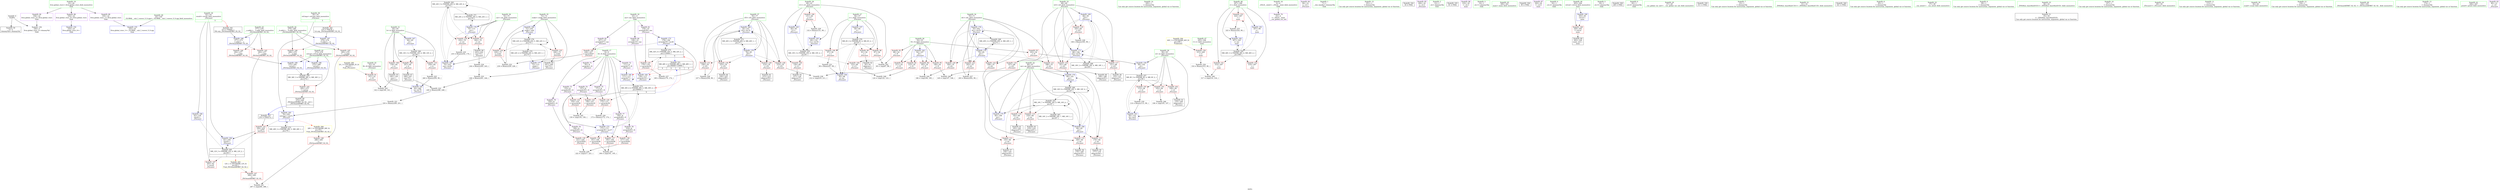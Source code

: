 digraph "SVFG" {
	label="SVFG";

	Node0x55d13a38b0e0 [shape=record,color=grey,label="{NodeID: 0\nNullPtr}"];
	Node0x55d13a38b0e0 -> Node0x55d13a3afce0[style=solid];
	Node0x55d13a38b0e0 -> Node0x55d13a3b6470[style=solid];
	Node0x55d13a3b7820 [shape=record,color=blue,label="{NodeID: 180\n72\<--230\nstake\<--add\n_Z5scasev\n}"];
	Node0x55d13a3b7820 -> Node0x55d13a3cf350[style=dashed];
	Node0x55d13a3aebc0 [shape=record,color=red,label="{NodeID: 97\n211\<--54\n\<--N\n_Z5scasev\n}"];
	Node0x55d13a3aebc0 -> Node0x55d13a3bc5e0[style=solid];
	Node0x55d13a3accc0 [shape=record,color=green,label="{NodeID: 14\n245\<--1\n\<--dummyObj\nCan only get source location for instruction, argument, global var or function.}"];
	Node0x55d13a3af720 [shape=record,color=red,label="{NodeID: 111\n155\<--66\n\<--mi\n_Z5scasev\n}"];
	Node0x55d13a3af720 -> Node0x55d13a3b02f0[style=solid];
	Node0x55d13a3ad9f0 [shape=record,color=green,label="{NodeID: 28\n58\<--59\ni2\<--i2_field_insensitive\n_Z5scasev\n}"];
	Node0x55d13a3ad9f0 -> Node0x55d13a3aef00[style=solid];
	Node0x55d13a3ad9f0 -> Node0x55d13a3aefd0[style=solid];
	Node0x55d13a3ad9f0 -> Node0x55d13a3af0a0[style=solid];
	Node0x55d13a3ad9f0 -> Node0x55d13a3b6710[style=solid];
	Node0x55d13a3ad9f0 -> Node0x55d13a3b68b0[style=solid];
	Node0x55d13a3b4ae0 [shape=record,color=red,label="{NodeID: 125\n240\<--72\n\<--stake\n_Z5scasev\n}"];
	Node0x55d13a3b4ae0 -> Node0x55d13a3b0970[style=solid];
	Node0x55d13a3ae5e0 [shape=record,color=green,label="{NodeID: 42\n275\<--276\nretval\<--retval_field_insensitive\n_ZSt3maxIdERKT_S2_S2_\n}"];
	Node0x55d13a3ae5e0 -> Node0x55d13a3b58b0[style=solid];
	Node0x55d13a3ae5e0 -> Node0x55d13a3b7ea0[style=solid];
	Node0x55d13a3ae5e0 -> Node0x55d13a3b7f70[style=solid];
	Node0x55d13a3bade0 [shape=record,color=grey,label="{NodeID: 222\n249 = Binary(246, 248, )\n}"];
	Node0x55d13a3bade0 -> Node0x55d13a3bac60[style=solid];
	Node0x55d13a3b5640 [shape=record,color=red,label="{NodeID: 139\n221\<--220\n\<--arrayidx62\n_Z5scasev\n}"];
	Node0x55d13a3b5640 -> Node0x55d13a3bc760[style=solid];
	Node0x55d13a3b0220 [shape=record,color=black,label="{NodeID: 56\n152\<--151\nidxprom27\<--\n_Z5scasev\n}"];
	Node0x55d13a3bc2e0 [shape=record,color=grey,label="{NodeID: 236\n237 = Binary(236, 99, )\n}"];
	Node0x55d13a3bc2e0 -> Node0x55d13a3b79c0[style=solid];
	Node0x55d13a3b61a0 [shape=record,color=red,label="{NodeID: 153\n324\<--307\n\<--i\nmain\n}"];
	Node0x55d13a3b61a0 -> Node0x55d13a3bbe60[style=solid];
	Node0x55d13a3b0d80 [shape=record,color=purple,label="{NodeID: 70\n33\<--4\n\<--_ZStL8__ioinit\n__cxx_global_var_init\n}"];
	Node0x55d13a3c6d20 [shape=record,color=black,label="{NodeID: 250\nMR_46V_3 = PHI(MR_46V_4, MR_46V_2, )\npts\{308 \}\n}"];
	Node0x55d13a3c6d20 -> Node0x55d13a3b6000[style=dashed];
	Node0x55d13a3c6d20 -> Node0x55d13a3b60d0[style=dashed];
	Node0x55d13a3c6d20 -> Node0x55d13a3b61a0[style=dashed];
	Node0x55d13a3c6d20 -> Node0x55d13a3b2330[style=dashed];
	Node0x55d13a3b6d90 [shape=record,color=blue,label="{NodeID: 167\n64\<--85\nb\<--\n_Z5scasev\n}"];
	Node0x55d13a3b6d90 -> Node0x55d13a3cc150[style=dashed];
	Node0x55d13a3b18e0 [shape=record,color=purple,label="{NodeID: 84\n94\<--14\n\<--.str.1\n_Z5scasev\n}"];
	Node0x55d13a38ec80 [shape=record,color=green,label="{NodeID: 1\n7\<--1\n__dso_handle\<--dummyObj\nGlob }"];
	Node0x55d13a3b78f0 [shape=record,color=blue,label="{NodeID: 181\n74\<--233\ncnt\<--inc68\n_Z5scasev\n}"];
	Node0x55d13a3b78f0 -> Node0x55d13a3cb160[style=dashed];
	Node0x55d13a3aec90 [shape=record,color=red,label="{NodeID: 98\n87\<--56\n\<--i\n_Z5scasev\n}"];
	Node0x55d13a3aec90 -> Node0x55d13a3bcbe0[style=solid];
	Node0x55d13a3acd80 [shape=record,color=green,label="{NodeID: 15\n251\<--1\n\<--dummyObj\nCan only get source location for instruction, argument, global var or function.}"];
	Node0x55d13a3af7f0 [shape=record,color=red,label="{NodeID: 112\n169\<--66\n\<--mi\n_Z5scasev\n}"];
	Node0x55d13a3af7f0 -> Node0x55d13a3b03c0[style=solid];
	Node0x55d13a3adac0 [shape=record,color=green,label="{NodeID: 29\n60\<--61\ni11\<--i11_field_insensitive\n_Z5scasev\n}"];
	Node0x55d13a3adac0 -> Node0x55d13a3af170[style=solid];
	Node0x55d13a3adac0 -> Node0x55d13a3af240[style=solid];
	Node0x55d13a3adac0 -> Node0x55d13a3af310[style=solid];
	Node0x55d13a3adac0 -> Node0x55d13a3b6a50[style=solid];
	Node0x55d13a3adac0 -> Node0x55d13a3b6bf0[style=solid];
	Node0x55d13a3b4bb0 [shape=record,color=red,label="{NodeID: 126\n232\<--74\n\<--cnt\n_Z5scasev\n}"];
	Node0x55d13a3b4bb0 -> Node0x55d13a3bc160[style=solid];
	Node0x55d13a3ae6b0 [shape=record,color=green,label="{NodeID: 43\n277\<--278\n__a.addr\<--__a.addr_field_insensitive\n_ZSt3maxIdERKT_S2_S2_\n}"];
	Node0x55d13a3ae6b0 -> Node0x55d13a3b5980[style=solid];
	Node0x55d13a3ae6b0 -> Node0x55d13a3b5a50[style=solid];
	Node0x55d13a3ae6b0 -> Node0x55d13a3b7d00[style=solid];
	Node0x55d13a3baf60 [shape=record,color=grey,label="{NodeID: 223\n246 = Binary(241, 244, )\n}"];
	Node0x55d13a3baf60 -> Node0x55d13a3bade0[style=solid];
	Node0x55d13a3b5710 [shape=record,color=red,label="{NodeID: 140\n228\<--227\n\<--arrayidx67\n_Z5scasev\n}"];
	Node0x55d13a3b5710 -> Node0x55d13a3bbce0[style=solid];
	Node0x55d13a3b02f0 [shape=record,color=black,label="{NodeID: 57\n156\<--155\nidxprom29\<--\n_Z5scasev\n}"];
	Node0x55d13a3bc460 [shape=record,color=grey,label="{NodeID: 237\n180 = Binary(179, 174, )\n}"];
	Node0x55d13a3bc460 -> Node0x55d13a3b7270[style=solid];
	Node0x55d13a3b6270 [shape=record,color=blue,label="{NodeID: 154\n334\<--23\nllvm.global_ctors_0\<--\nGlob }"];
	Node0x55d13a3b0e50 [shape=record,color=purple,label="{NodeID: 71\n93\<--8\narrayidx\<--X\n_Z5scasev\n}"];
	Node0x55d13a0e8b90 [shape=record,color=black,label="{NodeID: 334\n34 = PHI()\n}"];
	Node0x55d13a3c7220 [shape=record,color=black,label="{NodeID: 251\nMR_48V_2 = PHI(MR_48V_3, MR_48V_1, )\npts\{90000 110000 \}\n|{<s0>9|<s1>9|<s2>9|<s3>9}}"];
	Node0x55d13a3c7220:s0 -> Node0x55d13a3b67e0[style=dashed,color=red];
	Node0x55d13a3c7220:s1 -> Node0x55d13a3b6b20[style=dashed,color=red];
	Node0x55d13a3c7220:s2 -> Node0x55d13a3ce950[style=dashed,color=red];
	Node0x55d13a3c7220:s3 -> Node0x55d13a3cee50[style=dashed,color=red];
	Node0x55d13a3b6e60 [shape=record,color=blue,label="{NodeID: 168\n66\<--85\nmi\<--\n_Z5scasev\n}"];
	Node0x55d13a3b6e60 -> Node0x55d13a3af720[style=dashed];
	Node0x55d13a3b6e60 -> Node0x55d13a3af7f0[style=dashed];
	Node0x55d13a3b6e60 -> Node0x55d13a3af8c0[style=dashed];
	Node0x55d13a3b6e60 -> Node0x55d13a3b7000[style=dashed];
	Node0x55d13a3b6e60 -> Node0x55d13a3c7c50[style=dashed];
	Node0x55d13a3b6e60 -> Node0x55d13a3c9f50[style=dashed];
	Node0x55d13a3b19b0 [shape=record,color=purple,label="{NodeID: 85\n264\<--16\n\<--.str.2\n_Z5scasev\n}"];
	Node0x55d13a38ed10 [shape=record,color=green,label="{NodeID: 2\n12\<--1\n.str\<--dummyObj\nGlob }"];
	Node0x55d13a3cbc50 [shape=record,color=black,label="{NodeID: 265\nMR_12V_3 = PHI(MR_12V_4, MR_12V_2, )\npts\{63 \}\n|{|<s3>5}}"];
	Node0x55d13a3cbc50 -> Node0x55d13a3af3e0[style=dashed];
	Node0x55d13a3cbc50 -> Node0x55d13a3b57e0[style=dashed];
	Node0x55d13a3cbc50 -> Node0x55d13a3b7b60[style=dashed];
	Node0x55d13a3cbc50:s3 -> Node0x55d13a3d1430[style=dashed,color=red];
	Node0x55d13a3b79c0 [shape=record,color=blue,label="{NodeID: 182\n76\<--237\ni55\<--inc70\n_Z5scasev\n}"];
	Node0x55d13a3b79c0 -> Node0x55d13a3b4d50[style=dashed];
	Node0x55d13a3b79c0 -> Node0x55d13a3b4e20[style=dashed];
	Node0x55d13a3b79c0 -> Node0x55d13a3b4ef0[style=dashed];
	Node0x55d13a3b79c0 -> Node0x55d13a3b4fc0[style=dashed];
	Node0x55d13a3b79c0 -> Node0x55d13a3b79c0[style=dashed];
	Node0x55d13a3b79c0 -> Node0x55d13a3cdf50[style=dashed];
	Node0x55d13a3aed60 [shape=record,color=red,label="{NodeID: 99\n91\<--56\n\<--i\n_Z5scasev\n}"];
	Node0x55d13a3aed60 -> Node0x55d13a3afee0[style=solid];
	Node0x55d13a3ace80 [shape=record,color=green,label="{NodeID: 16\n4\<--6\n_ZStL8__ioinit\<--_ZStL8__ioinit_field_insensitive\nGlob }"];
	Node0x55d13a3ace80 -> Node0x55d13a3b0d80[style=solid];
	Node0x55d13a3d0250 [shape=record,color=black,label="{NodeID: 279\nMR_6V_3 = PHI(MR_6V_4, MR_6V_2, )\npts\{57 \}\n}"];
	Node0x55d13a3d0250 -> Node0x55d13a3aec90[style=dashed];
	Node0x55d13a3d0250 -> Node0x55d13a3aed60[style=dashed];
	Node0x55d13a3d0250 -> Node0x55d13a3aee30[style=dashed];
	Node0x55d13a3d0250 -> Node0x55d13a3b6640[style=dashed];
	Node0x55d13a3af8c0 [shape=record,color=red,label="{NodeID: 113\n176\<--66\n\<--mi\n_Z5scasev\n}"];
	Node0x55d13a3af8c0 -> Node0x55d13a3b0490[style=solid];
	Node0x55d13a3adb90 [shape=record,color=green,label="{NodeID: 30\n62\<--63\nresult\<--result_field_insensitive\n_Z5scasev\n|{|<s3>5}}"];
	Node0x55d13a3adb90 -> Node0x55d13a3af3e0[style=solid];
	Node0x55d13a3adb90 -> Node0x55d13a3b6cc0[style=solid];
	Node0x55d13a3adb90 -> Node0x55d13a3b7b60[style=solid];
	Node0x55d13a3adb90:s3 -> Node0x55d13a3e3cb0[style=solid,color=red];
	Node0x55d13a3b4c80 [shape=record,color=red,label="{NodeID: 127\n242\<--74\n\<--cnt\n_Z5scasev\n}"];
	Node0x55d13a3b4c80 -> Node0x55d13a3b0a40[style=solid];
	Node0x55d13a3ae780 [shape=record,color=green,label="{NodeID: 44\n279\<--280\n__b.addr\<--__b.addr_field_insensitive\n_ZSt3maxIdERKT_S2_S2_\n}"];
	Node0x55d13a3ae780 -> Node0x55d13a3b5b20[style=solid];
	Node0x55d13a3ae780 -> Node0x55d13a3b5bf0[style=solid];
	Node0x55d13a3ae780 -> Node0x55d13a3b7dd0[style=solid];
	Node0x55d13a3bb0e0 [shape=record,color=grey,label="{NodeID: 224\n244 = Binary(245, 243, )\n}"];
	Node0x55d13a3bb0e0 -> Node0x55d13a3baf60[style=solid];
	Node0x55d13a3b57e0 [shape=record,color=red,label="{NodeID: 141\n256\<--253\n\<--call76\n_Z5scasev\n}"];
	Node0x55d13a3b57e0 -> Node0x55d13a3b7b60[style=solid];
	Node0x55d13a3b03c0 [shape=record,color=black,label="{NodeID: 58\n170\<--169\nidxprom35\<--\n_Z5scasev\n}"];
	Node0x55d13a3bc5e0 [shape=record,color=grey,label="{NodeID: 238\n212 = cmp(210, 211, )\n}"];
	Node0x55d13a3b6370 [shape=record,color=blue,label="{NodeID: 155\n335\<--24\nllvm.global_ctors_1\<--_GLOBAL__sub_I_voover_0_0.cpp\nGlob }"];
	Node0x55d13a3b0f20 [shape=record,color=purple,label="{NodeID: 72\n111\<--8\narrayidx7\<--X\n_Z5scasev\n}"];
	Node0x55d13a3b0f20 -> Node0x55d13a3b67e0[style=solid];
	Node0x55d13a3e3650 [shape=record,color=black,label="{NodeID: 335\n81 = PHI()\n}"];
	Node0x55d13a3b6f30 [shape=record,color=blue,label="{NodeID: 169\n68\<--85\ni23\<--\n_Z5scasev\n}"];
	Node0x55d13a3b6f30 -> Node0x55d13a3b4390[style=dashed];
	Node0x55d13a3b6f30 -> Node0x55d13a3b4460[style=dashed];
	Node0x55d13a3b6f30 -> Node0x55d13a3b4530[style=dashed];
	Node0x55d13a3b6f30 -> Node0x55d13a3b4600[style=dashed];
	Node0x55d13a3b6f30 -> Node0x55d13a3b70d0[style=dashed];
	Node0x55d13a3b6f30 -> Node0x55d13a3ccb50[style=dashed];
	Node0x55d13a3b1a80 [shape=record,color=purple,label="{NodeID: 86\n310\<--18\n\<--.str.3\nmain\n}"];
	Node0x55d13a38eda0 [shape=record,color=green,label="{NodeID: 3\n14\<--1\n.str.1\<--dummyObj\nGlob }"];
	Node0x55d13a3cc150 [shape=record,color=black,label="{NodeID: 266\nMR_14V_3 = PHI(MR_14V_4, MR_14V_2, )\npts\{65 \}\n}"];
	Node0x55d13a3cc150 -> Node0x55d13a3af4b0[style=dashed];
	Node0x55d13a3cc150 -> Node0x55d13a3af580[style=dashed];
	Node0x55d13a3cc150 -> Node0x55d13a3af650[style=dashed];
	Node0x55d13a3cc150 -> Node0x55d13a3b7c30[style=dashed];
	Node0x55d13a3b7a90 [shape=record,color=blue,label="{NodeID: 183\n78\<--250\nref.tmp\<--sub75\n_Z5scasev\n|{|<s2>5}}"];
	Node0x55d13a3b7a90 -> Node0x55d13a3b57e0[style=dashed];
	Node0x55d13a3b7a90 -> Node0x55d13a3ce450[style=dashed];
	Node0x55d13a3b7a90:s2 -> Node0x55d13a3d1510[style=dashed,color=red];
	Node0x55d13a3aee30 [shape=record,color=red,label="{NodeID: 100\n97\<--56\n\<--i\n_Z5scasev\n}"];
	Node0x55d13a3aee30 -> Node0x55d13a3bbb60[style=solid];
	Node0x55d13a3acf80 [shape=record,color=green,label="{NodeID: 17\n8\<--9\nX\<--X_field_insensitive\nGlob }"];
	Node0x55d13a3acf80 -> Node0x55d13a3b0e50[style=solid];
	Node0x55d13a3acf80 -> Node0x55d13a3b0f20[style=solid];
	Node0x55d13a3acf80 -> Node0x55d13a3b0ff0[style=solid];
	Node0x55d13a3acf80 -> Node0x55d13a3b10c0[style=solid];
	Node0x55d13a3acf80 -> Node0x55d13a3b1190[style=solid];
	Node0x55d13a3acf80 -> Node0x55d13a3b1260[style=solid];
	Node0x55d13a3acf80 -> Node0x55d13a3b1330[style=solid];
	Node0x55d13a3acf80 -> Node0x55d13a3b1400[style=solid];
	Node0x55d13a3acf80 -> Node0x55d13a3b14d0[style=solid];
	Node0x55d13a3af990 [shape=record,color=red,label="{NodeID: 114\n192\<--66\n\<--mi\n_Z5scasev\n}"];
	Node0x55d13a3af990 -> Node0x55d13a3b0630[style=solid];
	Node0x55d13a3adc60 [shape=record,color=green,label="{NodeID: 31\n64\<--65\nb\<--b_field_insensitive\n_Z5scasev\n}"];
	Node0x55d13a3adc60 -> Node0x55d13a3af4b0[style=solid];
	Node0x55d13a3adc60 -> Node0x55d13a3af580[style=solid];
	Node0x55d13a3adc60 -> Node0x55d13a3af650[style=solid];
	Node0x55d13a3adc60 -> Node0x55d13a3b6d90[style=solid];
	Node0x55d13a3adc60 -> Node0x55d13a3b7c30[style=solid];
	Node0x55d13a3b4d50 [shape=record,color=red,label="{NodeID: 128\n210\<--76\n\<--i55\n_Z5scasev\n}"];
	Node0x55d13a3b4d50 -> Node0x55d13a3bc5e0[style=solid];
	Node0x55d13a3ae850 [shape=record,color=green,label="{NodeID: 45\n300\<--301\nmain\<--main_field_insensitive\n}"];
	Node0x55d13a3bb260 [shape=record,color=grey,label="{NodeID: 225\n260 = Binary(259, 99, )\n}"];
	Node0x55d13a3bb260 -> Node0x55d13a3b7c30[style=solid];
	Node0x55d13a3b58b0 [shape=record,color=red,label="{NodeID: 142\n295\<--275\n\<--retval\n_ZSt3maxIdERKT_S2_S2_\n}"];
	Node0x55d13a3b58b0 -> Node0x55d13a3b0be0[style=solid];
	Node0x55d13a3b0490 [shape=record,color=black,label="{NodeID: 59\n177\<--176\nidxprom38\<--\n_Z5scasev\n}"];
	Node0x55d13a3bc760 [shape=record,color=grey,label="{NodeID: 239\n222 = cmp(217, 221, )\n}"];
	Node0x55d13a3b6470 [shape=record,color=blue, style = dotted,label="{NodeID: 156\n336\<--3\nllvm.global_ctors_2\<--dummyVal\nGlob }"];
	Node0x55d13a3b0ff0 [shape=record,color=purple,label="{NodeID: 73\n153\<--8\narrayidx28\<--X\n_Z5scasev\n}"];
	Node0x55d13a3b0ff0 -> Node0x55d13a3b5090[style=solid];
	Node0x55d13a3e3750 [shape=record,color=black,label="{NodeID: 336\n95 = PHI()\n}"];
	Node0x55d13a3c7c50 [shape=record,color=black,label="{NodeID: 253\nMR_16V_7 = PHI(MR_16V_9, MR_16V_4, )\npts\{67 \}\n}"];
	Node0x55d13a3c7c50 -> Node0x55d13a3af990[style=dashed];
	Node0x55d13a3c7c50 -> Node0x55d13a3afa60[style=dashed];
	Node0x55d13a3c7c50 -> Node0x55d13a3b7410[style=dashed];
	Node0x55d13a3c7c50 -> Node0x55d13a3c7c50[style=dashed];
	Node0x55d13a3c7c50 -> Node0x55d13a3cc650[style=dashed];
	Node0x55d13a3b7000 [shape=record,color=blue,label="{NodeID: 170\n66\<--161\nmi\<--\n_Z5scasev\n}"];
	Node0x55d13a3b7000 -> Node0x55d13a3c9f50[style=dashed];
	Node0x55d13a3b1b50 [shape=record,color=purple,label="{NodeID: 87\n320\<--20\n\<--.str.4\nmain\n}"];
	Node0x55d13a38ee30 [shape=record,color=green,label="{NodeID: 4\n16\<--1\n.str.2\<--dummyObj\nGlob }"];
	Node0x55d13a3cc650 [shape=record,color=black,label="{NodeID: 267\nMR_16V_2 = PHI(MR_16V_7, MR_16V_1, )\npts\{67 \}\n}"];
	Node0x55d13a3cc650 -> Node0x55d13a3b6e60[style=dashed];
	Node0x55d13a3b7b60 [shape=record,color=blue,label="{NodeID: 184\n62\<--256\nresult\<--\n_Z5scasev\n}"];
	Node0x55d13a3b7b60 -> Node0x55d13a3cbc50[style=dashed];
	Node0x55d13a3aef00 [shape=record,color=red,label="{NodeID: 101\n105\<--58\n\<--i2\n_Z5scasev\n}"];
	Node0x55d13a3aef00 -> Node0x55d13a3bd1e0[style=solid];
	Node0x55d13a3ad080 [shape=record,color=green,label="{NodeID: 18\n10\<--11\nme\<--me_field_insensitive\nGlob }"];
	Node0x55d13a3ad080 -> Node0x55d13a3b15a0[style=solid];
	Node0x55d13a3ad080 -> Node0x55d13a3b1670[style=solid];
	Node0x55d13a3ad080 -> Node0x55d13a3b1740[style=solid];
	Node0x55d13a3afa60 [shape=record,color=red,label="{NodeID: 115\n218\<--66\n\<--mi\n_Z5scasev\n}"];
	Node0x55d13a3afa60 -> Node0x55d13a3b07d0[style=solid];
	Node0x55d13a3add30 [shape=record,color=green,label="{NodeID: 32\n66\<--67\nmi\<--mi_field_insensitive\n_Z5scasev\n}"];
	Node0x55d13a3add30 -> Node0x55d13a3af720[style=solid];
	Node0x55d13a3add30 -> Node0x55d13a3af7f0[style=solid];
	Node0x55d13a3add30 -> Node0x55d13a3af8c0[style=solid];
	Node0x55d13a3add30 -> Node0x55d13a3af990[style=solid];
	Node0x55d13a3add30 -> Node0x55d13a3afa60[style=solid];
	Node0x55d13a3add30 -> Node0x55d13a3b6e60[style=solid];
	Node0x55d13a3add30 -> Node0x55d13a3b7000[style=solid];
	Node0x55d13a3add30 -> Node0x55d13a3b7410[style=solid];
	Node0x55d13a3b4e20 [shape=record,color=red,label="{NodeID: 129\n214\<--76\n\<--i55\n_Z5scasev\n}"];
	Node0x55d13a3b4e20 -> Node0x55d13a3b0700[style=solid];
	Node0x55d13a3ae950 [shape=record,color=green,label="{NodeID: 46\n303\<--304\nretval\<--retval_field_insensitive\nmain\n}"];
	Node0x55d13a3ae950 -> Node0x55d13a3b5e60[style=solid];
	Node0x55d13a3ae950 -> Node0x55d13a3b8040[style=solid];
	Node0x55d13a3bb3e0 [shape=record,color=grey,label="{NodeID: 226\n173 = Binary(172, 174, )\n}"];
	Node0x55d13a3bb3e0 -> Node0x55d13a3b71a0[style=solid];
	Node0x55d13a3b5980 [shape=record,color=red,label="{NodeID: 143\n283\<--277\n\<--__a.addr\n_ZSt3maxIdERKT_S2_S2_\n}"];
	Node0x55d13a3b5980 -> Node0x55d13a3b5cc0[style=solid];
	Node0x55d13a3b0560 [shape=record,color=black,label="{NodeID: 60\n189\<--188\nidxprom45\<--\n_Z5scasev\n}"];
	Node0x55d13a3bc8e0 [shape=record,color=grey,label="{NodeID: 240\n149 = cmp(147, 148, )\n}"];
	Node0x55d13a3b6570 [shape=record,color=blue,label="{NodeID: 157\n56\<--85\ni\<--\n_Z5scasev\n}"];
	Node0x55d13a3b6570 -> Node0x55d13a3d0250[style=dashed];
	Node0x55d13a3b10c0 [shape=record,color=purple,label="{NodeID: 74\n157\<--8\narrayidx30\<--X\n_Z5scasev\n}"];
	Node0x55d13a3b10c0 -> Node0x55d13a3b5160[style=solid];
	Node0x55d13a3e3850 [shape=record,color=black,label="{NodeID: 337\n253 = PHI(272, )\n}"];
	Node0x55d13a3e3850 -> Node0x55d13a3b57e0[style=solid];
	Node0x55d13a3b70d0 [shape=record,color=blue,label="{NodeID: 171\n68\<--166\ni23\<--inc33\n_Z5scasev\n}"];
	Node0x55d13a3b70d0 -> Node0x55d13a3b4390[style=dashed];
	Node0x55d13a3b70d0 -> Node0x55d13a3b4460[style=dashed];
	Node0x55d13a3b70d0 -> Node0x55d13a3b4530[style=dashed];
	Node0x55d13a3b70d0 -> Node0x55d13a3b4600[style=dashed];
	Node0x55d13a3b70d0 -> Node0x55d13a3b70d0[style=dashed];
	Node0x55d13a3b70d0 -> Node0x55d13a3ccb50[style=dashed];
	Node0x55d13a3b1c20 [shape=record,color=purple,label="{NodeID: 88\n334\<--22\nllvm.global_ctors_0\<--llvm.global_ctors\nGlob }"];
	Node0x55d13a3b1c20 -> Node0x55d13a3b6270[style=solid];
	Node0x55d13a3ac6f0 [shape=record,color=green,label="{NodeID: 5\n18\<--1\n.str.3\<--dummyObj\nGlob }"];
	Node0x55d13a3ccb50 [shape=record,color=black,label="{NodeID: 268\nMR_18V_2 = PHI(MR_18V_4, MR_18V_1, )\npts\{69 \}\n}"];
	Node0x55d13a3ccb50 -> Node0x55d13a3b6f30[style=dashed];
	Node0x55d13a3b7c30 [shape=record,color=blue,label="{NodeID: 185\n64\<--260\nb\<--inc78\n_Z5scasev\n}"];
	Node0x55d13a3b7c30 -> Node0x55d13a3cc150[style=dashed];
	Node0x55d13a3aefd0 [shape=record,color=red,label="{NodeID: 102\n109\<--58\n\<--i2\n_Z5scasev\n}"];
	Node0x55d13a3aefd0 -> Node0x55d13a3affb0[style=solid];
	Node0x55d13a3ad180 [shape=record,color=green,label="{NodeID: 19\n22\<--26\nllvm.global_ctors\<--llvm.global_ctors_field_insensitive\nGlob }"];
	Node0x55d13a3ad180 -> Node0x55d13a3b1c20[style=solid];
	Node0x55d13a3ad180 -> Node0x55d13a3b1d20[style=solid];
	Node0x55d13a3ad180 -> Node0x55d13a3b1e20[style=solid];
	Node0x55d13a3b4390 [shape=record,color=red,label="{NodeID: 116\n147\<--68\n\<--i23\n_Z5scasev\n}"];
	Node0x55d13a3b4390 -> Node0x55d13a3bc8e0[style=solid];
	Node0x55d13a3ade00 [shape=record,color=green,label="{NodeID: 33\n68\<--69\ni23\<--i23_field_insensitive\n_Z5scasev\n}"];
	Node0x55d13a3ade00 -> Node0x55d13a3b4390[style=solid];
	Node0x55d13a3ade00 -> Node0x55d13a3b4460[style=solid];
	Node0x55d13a3ade00 -> Node0x55d13a3b4530[style=solid];
	Node0x55d13a3ade00 -> Node0x55d13a3b4600[style=solid];
	Node0x55d13a3ade00 -> Node0x55d13a3b6f30[style=solid];
	Node0x55d13a3ade00 -> Node0x55d13a3b70d0[style=solid];
	Node0x55d13a3b4ef0 [shape=record,color=red,label="{NodeID: 130\n225\<--76\n\<--i55\n_Z5scasev\n}"];
	Node0x55d13a3b4ef0 -> Node0x55d13a3b08a0[style=solid];
	Node0x55d13a3aea20 [shape=record,color=green,label="{NodeID: 47\n305\<--306\nC\<--C_field_insensitive\nmain\n}"];
	Node0x55d13a3aea20 -> Node0x55d13a3b5f30[style=solid];
	Node0x55d13a3bb560 [shape=record,color=grey,label="{NodeID: 227\n203 = Binary(202, 99, )\n}"];
	Node0x55d13a3bb560 -> Node0x55d13a3b74e0[style=solid];
	Node0x55d13a3b5a50 [shape=record,color=red,label="{NodeID: 144\n292\<--277\n\<--__a.addr\n_ZSt3maxIdERKT_S2_S2_\n}"];
	Node0x55d13a3b5a50 -> Node0x55d13a3b7f70[style=solid];
	Node0x55d13a3b0630 [shape=record,color=black,label="{NodeID: 61\n193\<--192\nidxprom47\<--\n_Z5scasev\n}"];
	Node0x55d13a3bca60 [shape=record,color=grey,label="{NodeID: 241\n287 = cmp(284, 286, )\n}"];
	Node0x55d13a3b6640 [shape=record,color=blue,label="{NodeID: 158\n56\<--98\ni\<--inc\n_Z5scasev\n}"];
	Node0x55d13a3b6640 -> Node0x55d13a3d0250[style=dashed];
	Node0x55d13a3b1190 [shape=record,color=purple,label="{NodeID: 75\n171\<--8\narrayidx36\<--X\n_Z5scasev\n}"];
	Node0x55d13a3b1190 -> Node0x55d13a3b5230[style=solid];
	Node0x55d13a3b1190 -> Node0x55d13a3b71a0[style=solid];
	Node0x55d13a3e3a40 [shape=record,color=black,label="{NodeID: 338\n265 = PHI()\n}"];
	Node0x55d13a3c8650 [shape=record,color=black,label="{NodeID: 255\nMR_10V_3 = PHI(MR_10V_4, MR_10V_2, )\npts\{61 \}\n}"];
	Node0x55d13a3c8650 -> Node0x55d13a3af170[style=dashed];
	Node0x55d13a3c8650 -> Node0x55d13a3af240[style=dashed];
	Node0x55d13a3c8650 -> Node0x55d13a3af310[style=dashed];
	Node0x55d13a3c8650 -> Node0x55d13a3b6bf0[style=dashed];
	Node0x55d13a3b71a0 [shape=record,color=blue,label="{NodeID: 172\n171\<--173\narrayidx36\<--inc37\n_Z5scasev\n}"];
	Node0x55d13a3b71a0 -> Node0x55d13a3b53d0[style=dashed];
	Node0x55d13a3b71a0 -> Node0x55d13a3b54a0[style=dashed];
	Node0x55d13a3b71a0 -> Node0x55d13a3b5570[style=dashed];
	Node0x55d13a3b71a0 -> Node0x55d13a3b5640[style=dashed];
	Node0x55d13a3b71a0 -> Node0x55d13a3ce950[style=dashed];
	Node0x55d13a3b1d20 [shape=record,color=purple,label="{NodeID: 89\n335\<--22\nllvm.global_ctors_1\<--llvm.global_ctors\nGlob }"];
	Node0x55d13a3b1d20 -> Node0x55d13a3b6370[style=solid];
	Node0x55d13a3ac780 [shape=record,color=green,label="{NodeID: 6\n20\<--1\n.str.4\<--dummyObj\nGlob }"];
	Node0x55d13a3cd050 [shape=record,color=black,label="{NodeID: 269\nMR_20V_2 = PHI(MR_20V_4, MR_20V_1, )\npts\{71 \}\n}"];
	Node0x55d13a3cd050 -> Node0x55d13a3b7340[style=dashed];
	Node0x55d13a3b7d00 [shape=record,color=blue,label="{NodeID: 186\n277\<--273\n__a.addr\<--__a\n_ZSt3maxIdERKT_S2_S2_\n}"];
	Node0x55d13a3b7d00 -> Node0x55d13a3b5980[style=dashed];
	Node0x55d13a3b7d00 -> Node0x55d13a3b5a50[style=dashed];
	Node0x55d13a3af0a0 [shape=record,color=red,label="{NodeID: 103\n115\<--58\n\<--i2\n_Z5scasev\n}"];
	Node0x55d13a3af0a0 -> Node0x55d13a3bb9e0[style=solid];
	Node0x55d13a3ad280 [shape=record,color=green,label="{NodeID: 20\n27\<--28\n__cxx_global_var_init\<--__cxx_global_var_init_field_insensitive\n}"];
	Node0x55d13a3d1430 [shape=record,color=yellow,style=double,label="{NodeID: 283\n12V_1 = ENCHI(MR_12V_0)\npts\{63 \}\nFun[_ZSt3maxIdERKT_S2_S2_]}"];
	Node0x55d13a3d1430 -> Node0x55d13a3b5cc0[style=dashed];
	Node0x55d13a3b4460 [shape=record,color=red,label="{NodeID: 117\n151\<--68\n\<--i23\n_Z5scasev\n}"];
	Node0x55d13a3b4460 -> Node0x55d13a3b0220[style=solid];
	Node0x55d13a3aded0 [shape=record,color=green,label="{NodeID: 34\n70\<--71\ni41\<--i41_field_insensitive\n_Z5scasev\n}"];
	Node0x55d13a3aded0 -> Node0x55d13a3b46d0[style=solid];
	Node0x55d13a3aded0 -> Node0x55d13a3b47a0[style=solid];
	Node0x55d13a3aded0 -> Node0x55d13a3b4870[style=solid];
	Node0x55d13a3aded0 -> Node0x55d13a3b4940[style=solid];
	Node0x55d13a3aded0 -> Node0x55d13a3b7340[style=solid];
	Node0x55d13a3aded0 -> Node0x55d13a3b74e0[style=solid];
	Node0x55d13a3b4fc0 [shape=record,color=red,label="{NodeID: 131\n236\<--76\n\<--i55\n_Z5scasev\n}"];
	Node0x55d13a3b4fc0 -> Node0x55d13a3bc2e0[style=solid];
	Node0x55d13a3afb10 [shape=record,color=green,label="{NodeID: 48\n307\<--308\ni\<--i_field_insensitive\nmain\n}"];
	Node0x55d13a3afb10 -> Node0x55d13a3b6000[style=solid];
	Node0x55d13a3afb10 -> Node0x55d13a3b60d0[style=solid];
	Node0x55d13a3afb10 -> Node0x55d13a3b61a0[style=solid];
	Node0x55d13a3afb10 -> Node0x55d13a3b8110[style=solid];
	Node0x55d13a3afb10 -> Node0x55d13a3b2330[style=solid];
	Node0x55d13a3bb6e0 [shape=record,color=grey,label="{NodeID: 228\n166 = Binary(165, 99, )\n}"];
	Node0x55d13a3bb6e0 -> Node0x55d13a3b70d0[style=solid];
	Node0x55d13a3b5b20 [shape=record,color=red,label="{NodeID: 145\n285\<--279\n\<--__b.addr\n_ZSt3maxIdERKT_S2_S2_\n}"];
	Node0x55d13a3b5b20 -> Node0x55d13a3b5d90[style=solid];
	Node0x55d13a3b0700 [shape=record,color=black,label="{NodeID: 62\n215\<--214\nidxprom59\<--\n_Z5scasev\n}"];
	Node0x55d13a3bcbe0 [shape=record,color=grey,label="{NodeID: 242\n89 = cmp(87, 88, )\n}"];
	Node0x55d13a3b6710 [shape=record,color=blue,label="{NodeID: 159\n58\<--102\ni2\<--\n_Z5scasev\n}"];
	Node0x55d13a3b6710 -> Node0x55d13a3c9050[style=dashed];
	Node0x55d13a3b1260 [shape=record,color=purple,label="{NodeID: 76\n190\<--8\narrayidx46\<--X\n_Z5scasev\n}"];
	Node0x55d13a3b1260 -> Node0x55d13a3b53d0[style=solid];
	Node0x55d13a3e3b10 [shape=record,color=black,label="{NodeID: 339\n311 = PHI()\n}"];
	Node0x55d13a3b7270 [shape=record,color=blue,label="{NodeID: 173\n178\<--180\narrayidx39\<--inc40\n_Z5scasev\n}"];
	Node0x55d13a3b7270 -> Node0x55d13a3b5710[style=dashed];
	Node0x55d13a3b7270 -> Node0x55d13a3cee50[style=dashed];
	Node0x55d13a3b1e20 [shape=record,color=purple,label="{NodeID: 90\n336\<--22\nllvm.global_ctors_2\<--llvm.global_ctors\nGlob }"];
	Node0x55d13a3b1e20 -> Node0x55d13a3b6470[style=solid];
	Node0x55d13a3ac810 [shape=record,color=green,label="{NodeID: 7\n23\<--1\n\<--dummyObj\nCan only get source location for instruction, argument, global var or function.}"];
	Node0x55d13a3cd550 [shape=record,color=black,label="{NodeID: 270\nMR_22V_2 = PHI(MR_22V_4, MR_22V_1, )\npts\{73 \}\n}"];
	Node0x55d13a3cd550 -> Node0x55d13a3b75b0[style=dashed];
	Node0x55d13a3b7dd0 [shape=record,color=blue,label="{NodeID: 187\n279\<--274\n__b.addr\<--__b\n_ZSt3maxIdERKT_S2_S2_\n}"];
	Node0x55d13a3b7dd0 -> Node0x55d13a3b5b20[style=dashed];
	Node0x55d13a3b7dd0 -> Node0x55d13a3b5bf0[style=dashed];
	Node0x55d13a3af170 [shape=record,color=red,label="{NodeID: 104\n122\<--60\n\<--i11\n_Z5scasev\n}"];
	Node0x55d13a3af170 -> Node0x55d13a3bd4e0[style=solid];
	Node0x55d13a3ad380 [shape=record,color=green,label="{NodeID: 21\n31\<--32\n_ZNSt8ios_base4InitC1Ev\<--_ZNSt8ios_base4InitC1Ev_field_insensitive\n}"];
	Node0x55d13a3d1510 [shape=record,color=yellow,style=double,label="{NodeID: 284\n28V_1 = ENCHI(MR_28V_0)\npts\{79 \}\nFun[_ZSt3maxIdERKT_S2_S2_]}"];
	Node0x55d13a3d1510 -> Node0x55d13a3b5d90[style=dashed];
	Node0x55d13a3b4530 [shape=record,color=red,label="{NodeID: 118\n161\<--68\n\<--i23\n_Z5scasev\n}"];
	Node0x55d13a3b4530 -> Node0x55d13a3b7000[style=solid];
	Node0x55d13a3adfa0 [shape=record,color=green,label="{NodeID: 35\n72\<--73\nstake\<--stake_field_insensitive\n_Z5scasev\n}"];
	Node0x55d13a3adfa0 -> Node0x55d13a3b4a10[style=solid];
	Node0x55d13a3adfa0 -> Node0x55d13a3b4ae0[style=solid];
	Node0x55d13a3adfa0 -> Node0x55d13a3b75b0[style=solid];
	Node0x55d13a3adfa0 -> Node0x55d13a3b7820[style=solid];
	Node0x55d13a3b5090 [shape=record,color=red,label="{NodeID: 132\n154\<--153\n\<--arrayidx28\n_Z5scasev\n}"];
	Node0x55d13a3b5090 -> Node0x55d13a3bd060[style=solid];
	Node0x55d13a3afbe0 [shape=record,color=green,label="{NodeID: 49\n24\<--330\n_GLOBAL__sub_I_voover_0_0.cpp\<--_GLOBAL__sub_I_voover_0_0.cpp_field_insensitive\n}"];
	Node0x55d13a3afbe0 -> Node0x55d13a3b6370[style=solid];
	Node0x55d13a3bb860 [shape=record,color=grey,label="{NodeID: 229\n132 = Binary(131, 99, )\n}"];
	Node0x55d13a3bb860 -> Node0x55d13a3b6bf0[style=solid];
	Node0x55d13a3b5bf0 [shape=record,color=red,label="{NodeID: 146\n289\<--279\n\<--__b.addr\n_ZSt3maxIdERKT_S2_S2_\n}"];
	Node0x55d13a3b5bf0 -> Node0x55d13a3b7ea0[style=solid];
	Node0x55d13a3b07d0 [shape=record,color=black,label="{NodeID: 63\n219\<--218\nidxprom61\<--\n_Z5scasev\n}"];
	Node0x55d13a3bcd60 [shape=record,color=grey,label="{NodeID: 243\n142 = cmp(140, 141, )\n}"];
	Node0x55d13a3b67e0 [shape=record,color=blue,label="{NodeID: 160\n111\<--113\narrayidx7\<--\n_Z5scasev\n}"];
	Node0x55d13a3b67e0 -> Node0x55d13a3b67e0[style=dashed];
	Node0x55d13a3b67e0 -> Node0x55d13a3ce950[style=dashed];
	Node0x55d13a3b1330 [shape=record,color=purple,label="{NodeID: 77\n194\<--8\narrayidx48\<--X\n_Z5scasev\n}"];
	Node0x55d13a3b1330 -> Node0x55d13a3b54a0[style=solid];
	Node0x55d13a3e3be0 [shape=record,color=black,label="{NodeID: 340\n321 = PHI()\n}"];
	Node0x55d13a3c9050 [shape=record,color=black,label="{NodeID: 257\nMR_8V_3 = PHI(MR_8V_4, MR_8V_2, )\npts\{59 \}\n}"];
	Node0x55d13a3c9050 -> Node0x55d13a3aef00[style=dashed];
	Node0x55d13a3c9050 -> Node0x55d13a3aefd0[style=dashed];
	Node0x55d13a3c9050 -> Node0x55d13a3af0a0[style=dashed];
	Node0x55d13a3c9050 -> Node0x55d13a3b68b0[style=dashed];
	Node0x55d13a3b7340 [shape=record,color=blue,label="{NodeID: 174\n70\<--85\ni41\<--\n_Z5scasev\n}"];
	Node0x55d13a3b7340 -> Node0x55d13a3b46d0[style=dashed];
	Node0x55d13a3b7340 -> Node0x55d13a3b47a0[style=dashed];
	Node0x55d13a3b7340 -> Node0x55d13a3b4870[style=dashed];
	Node0x55d13a3b7340 -> Node0x55d13a3b4940[style=dashed];
	Node0x55d13a3b7340 -> Node0x55d13a3b74e0[style=dashed];
	Node0x55d13a3b7340 -> Node0x55d13a3cd050[style=dashed];
	Node0x55d13a3b1f20 [shape=record,color=red,label="{NodeID: 91\n141\<--52\n\<--B\n_Z5scasev\n}"];
	Node0x55d13a3b1f20 -> Node0x55d13a3bcd60[style=solid];
	Node0x55d13a3ac8a0 [shape=record,color=green,label="{NodeID: 8\n85\<--1\n\<--dummyObj\nCan only get source location for instruction, argument, global var or function.}"];
	Node0x55d13a3cda50 [shape=record,color=black,label="{NodeID: 271\nMR_24V_2 = PHI(MR_24V_4, MR_24V_1, )\npts\{75 \}\n}"];
	Node0x55d13a3cda50 -> Node0x55d13a3b7680[style=dashed];
	Node0x55d13a3b7ea0 [shape=record,color=blue,label="{NodeID: 188\n275\<--289\nretval\<--\n_ZSt3maxIdERKT_S2_S2_\n}"];
	Node0x55d13a3b7ea0 -> Node0x55d13a3c9a50[style=dashed];
	Node0x55d13a3af240 [shape=record,color=red,label="{NodeID: 105\n126\<--60\n\<--i11\n_Z5scasev\n}"];
	Node0x55d13a3af240 -> Node0x55d13a3b0080[style=solid];
	Node0x55d13a3ad480 [shape=record,color=green,label="{NodeID: 22\n37\<--38\n__cxa_atexit\<--__cxa_atexit_field_insensitive\n}"];
	Node0x55d13a3d15f0 [shape=record,color=yellow,style=double,label="{NodeID: 285\n2V_1 = ENCHI(MR_2V_0)\npts\{53 \}\nFun[_Z5scasev]}"];
	Node0x55d13a3d15f0 -> Node0x55d13a3b1f20[style=dashed];
	Node0x55d13a3b4600 [shape=record,color=red,label="{NodeID: 119\n165\<--68\n\<--i23\n_Z5scasev\n}"];
	Node0x55d13a3b4600 -> Node0x55d13a3bb6e0[style=solid];
	Node0x55d13a3ae070 [shape=record,color=green,label="{NodeID: 36\n74\<--75\ncnt\<--cnt_field_insensitive\n_Z5scasev\n}"];
	Node0x55d13a3ae070 -> Node0x55d13a3b4bb0[style=solid];
	Node0x55d13a3ae070 -> Node0x55d13a3b4c80[style=solid];
	Node0x55d13a3ae070 -> Node0x55d13a3b7680[style=solid];
	Node0x55d13a3ae070 -> Node0x55d13a3b78f0[style=solid];
	Node0x55d13a3b5160 [shape=record,color=red,label="{NodeID: 133\n158\<--157\n\<--arrayidx30\n_Z5scasev\n}"];
	Node0x55d13a3b5160 -> Node0x55d13a3bd060[style=solid];
	Node0x55d13a3afce0 [shape=record,color=black,label="{NodeID: 50\n2\<--3\ndummyVal\<--dummyVal\n}"];
	Node0x55d13a3bb9e0 [shape=record,color=grey,label="{NodeID: 230\n116 = Binary(115, 99, )\n}"];
	Node0x55d13a3bb9e0 -> Node0x55d13a3b68b0[style=solid];
	Node0x55d13a3b5cc0 [shape=record,color=red,label="{NodeID: 147\n284\<--283\n\<--\n_ZSt3maxIdERKT_S2_S2_\n}"];
	Node0x55d13a3b5cc0 -> Node0x55d13a3bca60[style=solid];
	Node0x55d13a3b08a0 [shape=record,color=black,label="{NodeID: 64\n226\<--225\nidxprom66\<--\n_Z5scasev\n}"];
	Node0x55d13a3bcee0 [shape=record,color=grey,label="{NodeID: 244\n186 = cmp(184, 185, )\n}"];
	Node0x55d13a3b68b0 [shape=record,color=blue,label="{NodeID: 161\n58\<--116\ni2\<--inc9\n_Z5scasev\n}"];
	Node0x55d13a3b68b0 -> Node0x55d13a3c9050[style=dashed];
	Node0x55d13a3b1400 [shape=record,color=purple,label="{NodeID: 78\n216\<--8\narrayidx60\<--X\n_Z5scasev\n}"];
	Node0x55d13a3b1400 -> Node0x55d13a3b5570[style=solid];
	Node0x55d13a3e3cb0 [shape=record,color=black,label="{NodeID: 341\n273 = PHI(62, )\n0th arg _ZSt3maxIdERKT_S2_S2_ }"];
	Node0x55d13a3e3cb0 -> Node0x55d13a3b7d00[style=solid];
	Node0x55d13a3b7410 [shape=record,color=blue,label="{NodeID: 175\n66\<--198\nmi\<--\n_Z5scasev\n}"];
	Node0x55d13a3b7410 -> Node0x55d13a3c7c50[style=dashed];
	Node0x55d13a3b1ff0 [shape=record,color=red,label="{NodeID: 92\n88\<--54\n\<--N\n_Z5scasev\n}"];
	Node0x55d13a3b1ff0 -> Node0x55d13a3bcbe0[style=solid];
	Node0x55d13a3ac930 [shape=record,color=green,label="{NodeID: 9\n99\<--1\n\<--dummyObj\nCan only get source location for instruction, argument, global var or function.}"];
	Node0x55d13a3cdf50 [shape=record,color=black,label="{NodeID: 272\nMR_26V_2 = PHI(MR_26V_4, MR_26V_1, )\npts\{77 \}\n}"];
	Node0x55d13a3cdf50 -> Node0x55d13a3b7750[style=dashed];
	Node0x55d13a3b7f70 [shape=record,color=blue,label="{NodeID: 189\n275\<--292\nretval\<--\n_ZSt3maxIdERKT_S2_S2_\n}"];
	Node0x55d13a3b7f70 -> Node0x55d13a3c9a50[style=dashed];
	Node0x55d13a3af310 [shape=record,color=red,label="{NodeID: 106\n131\<--60\n\<--i11\n_Z5scasev\n}"];
	Node0x55d13a3af310 -> Node0x55d13a3bb860[style=solid];
	Node0x55d13a3ad580 [shape=record,color=green,label="{NodeID: 23\n36\<--42\n_ZNSt8ios_base4InitD1Ev\<--_ZNSt8ios_base4InitD1Ev_field_insensitive\n}"];
	Node0x55d13a3ad580 -> Node0x55d13a3afde0[style=solid];
	Node0x55d13a3b46d0 [shape=record,color=red,label="{NodeID: 120\n184\<--70\n\<--i41\n_Z5scasev\n}"];
	Node0x55d13a3b46d0 -> Node0x55d13a3bcee0[style=solid];
	Node0x55d13a3ae140 [shape=record,color=green,label="{NodeID: 37\n76\<--77\ni55\<--i55_field_insensitive\n_Z5scasev\n}"];
	Node0x55d13a3ae140 -> Node0x55d13a3b4d50[style=solid];
	Node0x55d13a3ae140 -> Node0x55d13a3b4e20[style=solid];
	Node0x55d13a3ae140 -> Node0x55d13a3b4ef0[style=solid];
	Node0x55d13a3ae140 -> Node0x55d13a3b4fc0[style=solid];
	Node0x55d13a3ae140 -> Node0x55d13a3b7750[style=solid];
	Node0x55d13a3ae140 -> Node0x55d13a3b79c0[style=solid];
	Node0x55d13a3b5230 [shape=record,color=red,label="{NodeID: 134\n172\<--171\n\<--arrayidx36\n_Z5scasev\n}"];
	Node0x55d13a3b5230 -> Node0x55d13a3bb3e0[style=solid];
	Node0x55d13a3afde0 [shape=record,color=black,label="{NodeID: 51\n35\<--36\n\<--_ZNSt8ios_base4InitD1Ev\nCan only get source location for instruction, argument, global var or function.}"];
	Node0x55d13a3bbb60 [shape=record,color=grey,label="{NodeID: 231\n98 = Binary(97, 99, )\n}"];
	Node0x55d13a3bbb60 -> Node0x55d13a3b6640[style=solid];
	Node0x55d13a3b5d90 [shape=record,color=red,label="{NodeID: 148\n286\<--285\n\<--\n_ZSt3maxIdERKT_S2_S2_\n}"];
	Node0x55d13a3b5d90 -> Node0x55d13a3bca60[style=solid];
	Node0x55d13a3b0970 [shape=record,color=black,label="{NodeID: 65\n241\<--240\nconv72\<--\n_Z5scasev\n}"];
	Node0x55d13a3b0970 -> Node0x55d13a3baf60[style=solid];
	Node0x55d13a3bd060 [shape=record,color=grey,label="{NodeID: 245\n159 = cmp(154, 158, )\n}"];
	Node0x55d13a3b6980 [shape=record,color=blue,label="{NodeID: 162\n54\<--107\nN\<--\n_Z5scasev\n}"];
	Node0x55d13a3b6980 -> Node0x55d13a3b2190[style=dashed];
	Node0x55d13a3b6980 -> Node0x55d13a3b2260[style=dashed];
	Node0x55d13a3b6980 -> Node0x55d13a3aeaf0[style=dashed];
	Node0x55d13a3b6980 -> Node0x55d13a3aebc0[style=dashed];
	Node0x55d13a3b14d0 [shape=record,color=purple,label="{NodeID: 79\n220\<--8\narrayidx62\<--X\n_Z5scasev\n}"];
	Node0x55d13a3b14d0 -> Node0x55d13a3b5640[style=solid];
	Node0x55d13a3e3e40 [shape=record,color=black,label="{NodeID: 342\n274 = PHI(78, )\n1st arg _ZSt3maxIdERKT_S2_S2_ }"];
	Node0x55d13a3e3e40 -> Node0x55d13a3b7dd0[style=solid];
	Node0x55d13a3c9a50 [shape=record,color=black,label="{NodeID: 259\nMR_36V_3 = PHI(MR_36V_4, MR_36V_2, )\npts\{276 \}\n}"];
	Node0x55d13a3c9a50 -> Node0x55d13a3b58b0[style=dashed];
	Node0x55d13a3b74e0 [shape=record,color=blue,label="{NodeID: 176\n70\<--203\ni41\<--inc53\n_Z5scasev\n}"];
	Node0x55d13a3b74e0 -> Node0x55d13a3b46d0[style=dashed];
	Node0x55d13a3b74e0 -> Node0x55d13a3b47a0[style=dashed];
	Node0x55d13a3b74e0 -> Node0x55d13a3b4870[style=dashed];
	Node0x55d13a3b74e0 -> Node0x55d13a3b4940[style=dashed];
	Node0x55d13a3b74e0 -> Node0x55d13a3b74e0[style=dashed];
	Node0x55d13a3b74e0 -> Node0x55d13a3cd050[style=dashed];
	Node0x55d13a3b20c0 [shape=record,color=red,label="{NodeID: 93\n102\<--54\n\<--N\n_Z5scasev\n}"];
	Node0x55d13a3b20c0 -> Node0x55d13a3b6710[style=solid];
	Node0x55d13a3ac9c0 [shape=record,color=green,label="{NodeID: 10\n107\<--1\n\<--dummyObj\nCan only get source location for instruction, argument, global var or function.}"];
	Node0x55d13a3ce450 [shape=record,color=black,label="{NodeID: 273\nMR_28V_2 = PHI(MR_28V_3, MR_28V_1, )\npts\{79 \}\n}"];
	Node0x55d13a3ce450 -> Node0x55d13a3b7a90[style=dashed];
	Node0x55d13a3b8040 [shape=record,color=blue,label="{NodeID: 190\n303\<--85\nretval\<--\nmain\n}"];
	Node0x55d13a3b8040 -> Node0x55d13a3b5e60[style=dashed];
	Node0x55d13a3af3e0 [shape=record,color=red,label="{NodeID: 107\n263\<--62\n\<--result\n_Z5scasev\n}"];
	Node0x55d13a3ad680 [shape=record,color=green,label="{NodeID: 24\n49\<--50\n_Z5scasev\<--_Z5scasev_field_insensitive\n}"];
	Node0x55d13a3b47a0 [shape=record,color=red,label="{NodeID: 121\n188\<--70\n\<--i41\n_Z5scasev\n}"];
	Node0x55d13a3b47a0 -> Node0x55d13a3b0560[style=solid];
	Node0x55d13a3ae210 [shape=record,color=green,label="{NodeID: 38\n78\<--79\nref.tmp\<--ref.tmp_field_insensitive\n_Z5scasev\n|{|<s1>5}}"];
	Node0x55d13a3ae210 -> Node0x55d13a3b7a90[style=solid];
	Node0x55d13a3ae210:s1 -> Node0x55d13a3e3e40[style=solid,color=red];
	Node0x55d13a3b5300 [shape=record,color=red,label="{NodeID: 135\n179\<--178\n\<--arrayidx39\n_Z5scasev\n}"];
	Node0x55d13a3b5300 -> Node0x55d13a3bc460[style=solid];
	Node0x55d13a3afee0 [shape=record,color=black,label="{NodeID: 52\n92\<--91\nidxprom\<--\n_Z5scasev\n}"];
	Node0x55d13a3bbce0 [shape=record,color=grey,label="{NodeID: 232\n230 = Binary(229, 228, )\n}"];
	Node0x55d13a3bbce0 -> Node0x55d13a3b7820[style=solid];
	Node0x55d13a3b5e60 [shape=record,color=red,label="{NodeID: 149\n328\<--303\n\<--retval\nmain\n}"];
	Node0x55d13a3b5e60 -> Node0x55d13a3b0cb0[style=solid];
	Node0x55d13a3b0a40 [shape=record,color=black,label="{NodeID: 66\n243\<--242\nconv73\<--\n_Z5scasev\n}"];
	Node0x55d13a3b0a40 -> Node0x55d13a3bb0e0[style=solid];
	Node0x55d13a3bd1e0 [shape=record,color=grey,label="{NodeID: 246\n106 = cmp(105, 107, )\n}"];
	Node0x55d13a3b6a50 [shape=record,color=blue,label="{NodeID: 163\n60\<--85\ni11\<--\n_Z5scasev\n}"];
	Node0x55d13a3b6a50 -> Node0x55d13a3c8650[style=dashed];
	Node0x55d13a3b15a0 [shape=record,color=purple,label="{NodeID: 80\n128\<--10\narrayidx16\<--me\n_Z5scasev\n}"];
	Node0x55d13a3b15a0 -> Node0x55d13a3b6b20[style=solid];
	Node0x55d13a3c9f50 [shape=record,color=black,label="{NodeID: 260\nMR_16V_6 = PHI(MR_16V_5, MR_16V_4, )\npts\{67 \}\n}"];
	Node0x55d13a3c9f50 -> Node0x55d13a3af720[style=dashed];
	Node0x55d13a3c9f50 -> Node0x55d13a3af7f0[style=dashed];
	Node0x55d13a3c9f50 -> Node0x55d13a3af8c0[style=dashed];
	Node0x55d13a3c9f50 -> Node0x55d13a3b7000[style=dashed];
	Node0x55d13a3c9f50 -> Node0x55d13a3c7c50[style=dashed];
	Node0x55d13a3c9f50 -> Node0x55d13a3c9f50[style=dashed];
	Node0x55d13a3b75b0 [shape=record,color=blue,label="{NodeID: 177\n72\<--113\nstake\<--\n_Z5scasev\n}"];
	Node0x55d13a3b75b0 -> Node0x55d13a3cf350[style=dashed];
	Node0x55d13a3b2190 [shape=record,color=red,label="{NodeID: 94\n123\<--54\n\<--N\n_Z5scasev\n}"];
	Node0x55d13a3b2190 -> Node0x55d13a3bd4e0[style=solid];
	Node0x55d13a3aca80 [shape=record,color=green,label="{NodeID: 11\n113\<--1\n\<--dummyObj\nCan only get source location for instruction, argument, global var or function.}"];
	Node0x55d13a3ce950 [shape=record,color=black,label="{NodeID: 274\nMR_30V_4 = PHI(MR_30V_5, MR_30V_2, )\npts\{90000 \}\n|{|<s4>9}}"];
	Node0x55d13a3ce950 -> Node0x55d13a3b5090[style=dashed];
	Node0x55d13a3ce950 -> Node0x55d13a3b5160[style=dashed];
	Node0x55d13a3ce950 -> Node0x55d13a3b5230[style=dashed];
	Node0x55d13a3ce950 -> Node0x55d13a3b71a0[style=dashed];
	Node0x55d13a3ce950:s4 -> Node0x55d13a3c7220[style=dashed,color=blue];
	Node0x55d13a3b8110 [shape=record,color=blue,label="{NodeID: 191\n307\<--99\ni\<--\nmain\n}"];
	Node0x55d13a3b8110 -> Node0x55d13a3c6d20[style=dashed];
	Node0x55d13a3af4b0 [shape=record,color=red,label="{NodeID: 108\n139\<--64\n\<--b\n_Z5scasev\n}"];
	Node0x55d13a3af4b0 -> Node0x55d13a3b0150[style=solid];
	Node0x55d13a3ad780 [shape=record,color=green,label="{NodeID: 25\n52\<--53\nB\<--B_field_insensitive\n_Z5scasev\n}"];
	Node0x55d13a3ad780 -> Node0x55d13a3b1f20[style=solid];
	Node0x55d13a3b4870 [shape=record,color=red,label="{NodeID: 122\n198\<--70\n\<--i41\n_Z5scasev\n}"];
	Node0x55d13a3b4870 -> Node0x55d13a3b7410[style=solid];
	Node0x55d13a3ae2e0 [shape=record,color=green,label="{NodeID: 39\n82\<--83\nscanf\<--scanf_field_insensitive\n}"];
	Node0x55d13a3b53d0 [shape=record,color=red,label="{NodeID: 136\n191\<--190\n\<--arrayidx46\n_Z5scasev\n}"];
	Node0x55d13a3b53d0 -> Node0x55d13a3bd360[style=solid];
	Node0x55d13a3affb0 [shape=record,color=black,label="{NodeID: 53\n110\<--109\nidxprom6\<--\n_Z5scasev\n}"];
	Node0x55d13a3bbe60 [shape=record,color=grey,label="{NodeID: 233\n325 = Binary(324, 99, )\n}"];
	Node0x55d13a3bbe60 -> Node0x55d13a3b2330[style=solid];
	Node0x55d13a3b5f30 [shape=record,color=red,label="{NodeID: 150\n315\<--305\n\<--C\nmain\n}"];
	Node0x55d13a3b5f30 -> Node0x55d13a3bbfe0[style=solid];
	Node0x55d13a3b0b10 [shape=record,color=black,label="{NodeID: 67\n248\<--247\nconv74\<--\n_Z5scasev\n}"];
	Node0x55d13a3b0b10 -> Node0x55d13a3bade0[style=solid];
	Node0x55d13a3bd360 [shape=record,color=grey,label="{NodeID: 247\n196 = cmp(191, 195, )\n}"];
	Node0x55d13a3b6b20 [shape=record,color=blue,label="{NodeID: 164\n128\<--113\narrayidx16\<--\n_Z5scasev\n}"];
	Node0x55d13a3b6b20 -> Node0x55d13a3b6b20[style=dashed];
	Node0x55d13a3b6b20 -> Node0x55d13a3cee50[style=dashed];
	Node0x55d13a3b1670 [shape=record,color=purple,label="{NodeID: 81\n178\<--10\narrayidx39\<--me\n_Z5scasev\n}"];
	Node0x55d13a3b1670 -> Node0x55d13a3b5300[style=solid];
	Node0x55d13a3b1670 -> Node0x55d13a3b7270[style=solid];
	Node0x55d13a3b7680 [shape=record,color=blue,label="{NodeID: 178\n74\<--113\ncnt\<--\n_Z5scasev\n}"];
	Node0x55d13a3b7680 -> Node0x55d13a3b4bb0[style=dashed];
	Node0x55d13a3b7680 -> Node0x55d13a3b4c80[style=dashed];
	Node0x55d13a3b7680 -> Node0x55d13a3b78f0[style=dashed];
	Node0x55d13a3b7680 -> Node0x55d13a3cb160[style=dashed];
	Node0x55d13a3b7680 -> Node0x55d13a3cda50[style=dashed];
	Node0x55d13a3b2260 [shape=record,color=red,label="{NodeID: 95\n148\<--54\n\<--N\n_Z5scasev\n}"];
	Node0x55d13a3b2260 -> Node0x55d13a3bc8e0[style=solid];
	Node0x55d13a3acb40 [shape=record,color=green,label="{NodeID: 12\n136\<--1\n\<--dummyObj\nCan only get source location for instruction, argument, global var or function.}"];
	Node0x55d13a3cee50 [shape=record,color=black,label="{NodeID: 275\nMR_32V_4 = PHI(MR_32V_5, MR_32V_2, )\npts\{110000 \}\n|{|<s2>9}}"];
	Node0x55d13a3cee50 -> Node0x55d13a3b5300[style=dashed];
	Node0x55d13a3cee50 -> Node0x55d13a3b7270[style=dashed];
	Node0x55d13a3cee50:s2 -> Node0x55d13a3c7220[style=dashed,color=blue];
	Node0x55d13a3b2330 [shape=record,color=blue,label="{NodeID: 192\n307\<--325\ni\<--inc\nmain\n}"];
	Node0x55d13a3b2330 -> Node0x55d13a3c6d20[style=dashed];
	Node0x55d13a3af580 [shape=record,color=red,label="{NodeID: 109\n247\<--64\n\<--b\n_Z5scasev\n}"];
	Node0x55d13a3af580 -> Node0x55d13a3b0b10[style=solid];
	Node0x55d13a3ad850 [shape=record,color=green,label="{NodeID: 26\n54\<--55\nN\<--N_field_insensitive\n_Z5scasev\n}"];
	Node0x55d13a3ad850 -> Node0x55d13a3b1ff0[style=solid];
	Node0x55d13a3ad850 -> Node0x55d13a3b20c0[style=solid];
	Node0x55d13a3ad850 -> Node0x55d13a3b2190[style=solid];
	Node0x55d13a3ad850 -> Node0x55d13a3b2260[style=solid];
	Node0x55d13a3ad850 -> Node0x55d13a3aeaf0[style=solid];
	Node0x55d13a3ad850 -> Node0x55d13a3aebc0[style=solid];
	Node0x55d13a3ad850 -> Node0x55d13a3b6980[style=solid];
	Node0x55d13a3b4940 [shape=record,color=red,label="{NodeID: 123\n202\<--70\n\<--i41\n_Z5scasev\n}"];
	Node0x55d13a3b4940 -> Node0x55d13a3bb560[style=solid];
	Node0x55d13a3ae3e0 [shape=record,color=green,label="{NodeID: 40\n254\<--255\n_ZSt3maxIdERKT_S2_S2_\<--_ZSt3maxIdERKT_S2_S2__field_insensitive\n}"];
	Node0x55d13a3b54a0 [shape=record,color=red,label="{NodeID: 137\n195\<--194\n\<--arrayidx48\n_Z5scasev\n}"];
	Node0x55d13a3b54a0 -> Node0x55d13a3bd360[style=solid];
	Node0x55d13a3b0080 [shape=record,color=black,label="{NodeID: 54\n127\<--126\nidxprom15\<--\n_Z5scasev\n}"];
	Node0x55d13a3bbfe0 [shape=record,color=grey,label="{NodeID: 234\n316 = Binary(315, 99, )\n}"];
	Node0x55d13a3bbfe0 -> Node0x55d13a3bd660[style=solid];
	Node0x55d13a3b6000 [shape=record,color=red,label="{NodeID: 151\n314\<--307\n\<--i\nmain\n}"];
	Node0x55d13a3b6000 -> Node0x55d13a3bd660[style=solid];
	Node0x55d13a3b0be0 [shape=record,color=black,label="{NodeID: 68\n272\<--295\n_ZSt3maxIdERKT_S2_S2__ret\<--\n_ZSt3maxIdERKT_S2_S2_\n|{<s0>5}}"];
	Node0x55d13a3b0be0:s0 -> Node0x55d13a3e3850[style=solid,color=blue];
	Node0x55d13a3bd4e0 [shape=record,color=grey,label="{NodeID: 248\n124 = cmp(122, 123, )\n}"];
	Node0x55d13a3b6bf0 [shape=record,color=blue,label="{NodeID: 165\n60\<--132\ni11\<--inc18\n_Z5scasev\n}"];
	Node0x55d13a3b6bf0 -> Node0x55d13a3c8650[style=dashed];
	Node0x55d13a3b1740 [shape=record,color=purple,label="{NodeID: 82\n227\<--10\narrayidx67\<--me\n_Z5scasev\n}"];
	Node0x55d13a3b1740 -> Node0x55d13a3b5710[style=solid];
	Node0x55d13a3cb160 [shape=record,color=black,label="{NodeID: 262\nMR_24V_5 = PHI(MR_24V_6, MR_24V_4, )\npts\{75 \}\n}"];
	Node0x55d13a3cb160 -> Node0x55d13a3b4bb0[style=dashed];
	Node0x55d13a3cb160 -> Node0x55d13a3b4c80[style=dashed];
	Node0x55d13a3cb160 -> Node0x55d13a3b78f0[style=dashed];
	Node0x55d13a3cb160 -> Node0x55d13a3cb160[style=dashed];
	Node0x55d13a3cb160 -> Node0x55d13a3cda50[style=dashed];
	Node0x55d13a3b7750 [shape=record,color=blue,label="{NodeID: 179\n76\<--85\ni55\<--\n_Z5scasev\n}"];
	Node0x55d13a3b7750 -> Node0x55d13a3b4d50[style=dashed];
	Node0x55d13a3b7750 -> Node0x55d13a3b4e20[style=dashed];
	Node0x55d13a3b7750 -> Node0x55d13a3b4ef0[style=dashed];
	Node0x55d13a3b7750 -> Node0x55d13a3b4fc0[style=dashed];
	Node0x55d13a3b7750 -> Node0x55d13a3b79c0[style=dashed];
	Node0x55d13a3b7750 -> Node0x55d13a3cdf50[style=dashed];
	Node0x55d13a3aeaf0 [shape=record,color=red,label="{NodeID: 96\n185\<--54\n\<--N\n_Z5scasev\n}"];
	Node0x55d13a3aeaf0 -> Node0x55d13a3bcee0[style=solid];
	Node0x55d13a3acc00 [shape=record,color=green,label="{NodeID: 13\n174\<--1\n\<--dummyObj\nCan only get source location for instruction, argument, global var or function.}"];
	Node0x55d13a3cf350 [shape=record,color=black,label="{NodeID: 276\nMR_22V_4 = PHI(MR_22V_5, MR_22V_3, )\npts\{73 \}\n}"];
	Node0x55d13a3cf350 -> Node0x55d13a3b4a10[style=dashed];
	Node0x55d13a3cf350 -> Node0x55d13a3b4ae0[style=dashed];
	Node0x55d13a3cf350 -> Node0x55d13a3b7820[style=dashed];
	Node0x55d13a3cf350 -> Node0x55d13a3cd550[style=dashed];
	Node0x55d13a3cf350 -> Node0x55d13a3cf350[style=dashed];
	Node0x55d13a3af650 [shape=record,color=red,label="{NodeID: 110\n259\<--64\n\<--b\n_Z5scasev\n}"];
	Node0x55d13a3af650 -> Node0x55d13a3bb260[style=solid];
	Node0x55d13a3ad920 [shape=record,color=green,label="{NodeID: 27\n56\<--57\ni\<--i_field_insensitive\n_Z5scasev\n}"];
	Node0x55d13a3ad920 -> Node0x55d13a3aec90[style=solid];
	Node0x55d13a3ad920 -> Node0x55d13a3aed60[style=solid];
	Node0x55d13a3ad920 -> Node0x55d13a3aee30[style=solid];
	Node0x55d13a3ad920 -> Node0x55d13a3b6570[style=solid];
	Node0x55d13a3ad920 -> Node0x55d13a3b6640[style=solid];
	Node0x55d13a3b4a10 [shape=record,color=red,label="{NodeID: 124\n229\<--72\n\<--stake\n_Z5scasev\n}"];
	Node0x55d13a3b4a10 -> Node0x55d13a3bbce0[style=solid];
	Node0x55d13a3ae4e0 [shape=record,color=green,label="{NodeID: 41\n266\<--267\nprintf\<--printf_field_insensitive\n}"];
	Node0x55d13a3d2720 [shape=record,color=yellow,style=double,label="{NodeID: 304\n44V_1 = ENCHI(MR_44V_0)\npts\{306 \}\nFun[main]}"];
	Node0x55d13a3d2720 -> Node0x55d13a3b5f30[style=dashed];
	Node0x55d13a3bac60 [shape=record,color=grey,label="{NodeID: 221\n250 = Binary(249, 251, )\n}"];
	Node0x55d13a3bac60 -> Node0x55d13a3b7a90[style=solid];
	Node0x55d13a3b5570 [shape=record,color=red,label="{NodeID: 138\n217\<--216\n\<--arrayidx60\n_Z5scasev\n}"];
	Node0x55d13a3b5570 -> Node0x55d13a3bc760[style=solid];
	Node0x55d13a3b0150 [shape=record,color=black,label="{NodeID: 55\n140\<--139\nconv\<--\n_Z5scasev\n}"];
	Node0x55d13a3b0150 -> Node0x55d13a3bcd60[style=solid];
	Node0x55d13a3bc160 [shape=record,color=grey,label="{NodeID: 235\n233 = Binary(232, 174, )\n}"];
	Node0x55d13a3bc160 -> Node0x55d13a3b78f0[style=solid];
	Node0x55d13a3b60d0 [shape=record,color=red,label="{NodeID: 152\n319\<--307\n\<--i\nmain\n}"];
	Node0x55d13a3b0cb0 [shape=record,color=black,label="{NodeID: 69\n302\<--328\nmain_ret\<--\nmain\n}"];
	Node0x55d13a3bd660 [shape=record,color=grey,label="{NodeID: 249\n317 = cmp(314, 316, )\n}"];
	Node0x55d13a3b6cc0 [shape=record,color=blue,label="{NodeID: 166\n62\<--136\nresult\<--\n_Z5scasev\n}"];
	Node0x55d13a3b6cc0 -> Node0x55d13a3cbc50[style=dashed];
	Node0x55d13a3b1810 [shape=record,color=purple,label="{NodeID: 83\n80\<--12\n\<--.str\n_Z5scasev\n}"];
}
